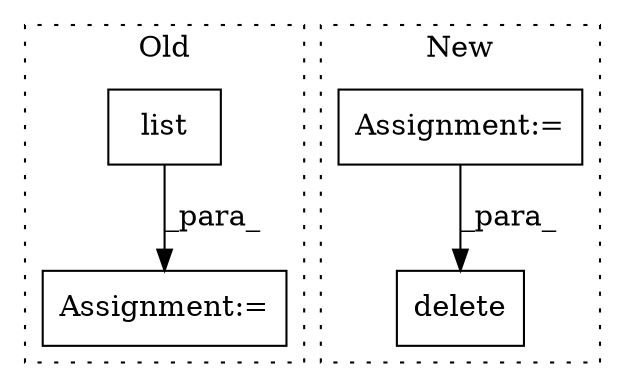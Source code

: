 digraph G {
subgraph cluster0 {
1 [label="list" a="32" s="1625" l="6" shape="box"];
4 [label="Assignment:=" a="7" s="2098,2204" l="75,2" shape="box"];
label = "Old";
style="dotted";
}
subgraph cluster1 {
2 [label="delete" a="32" s="2336,2370" l="7,1" shape="box"];
3 [label="Assignment:=" a="7" s="2152" l="1" shape="box"];
label = "New";
style="dotted";
}
1 -> 4 [label="_para_"];
3 -> 2 [label="_para_"];
}